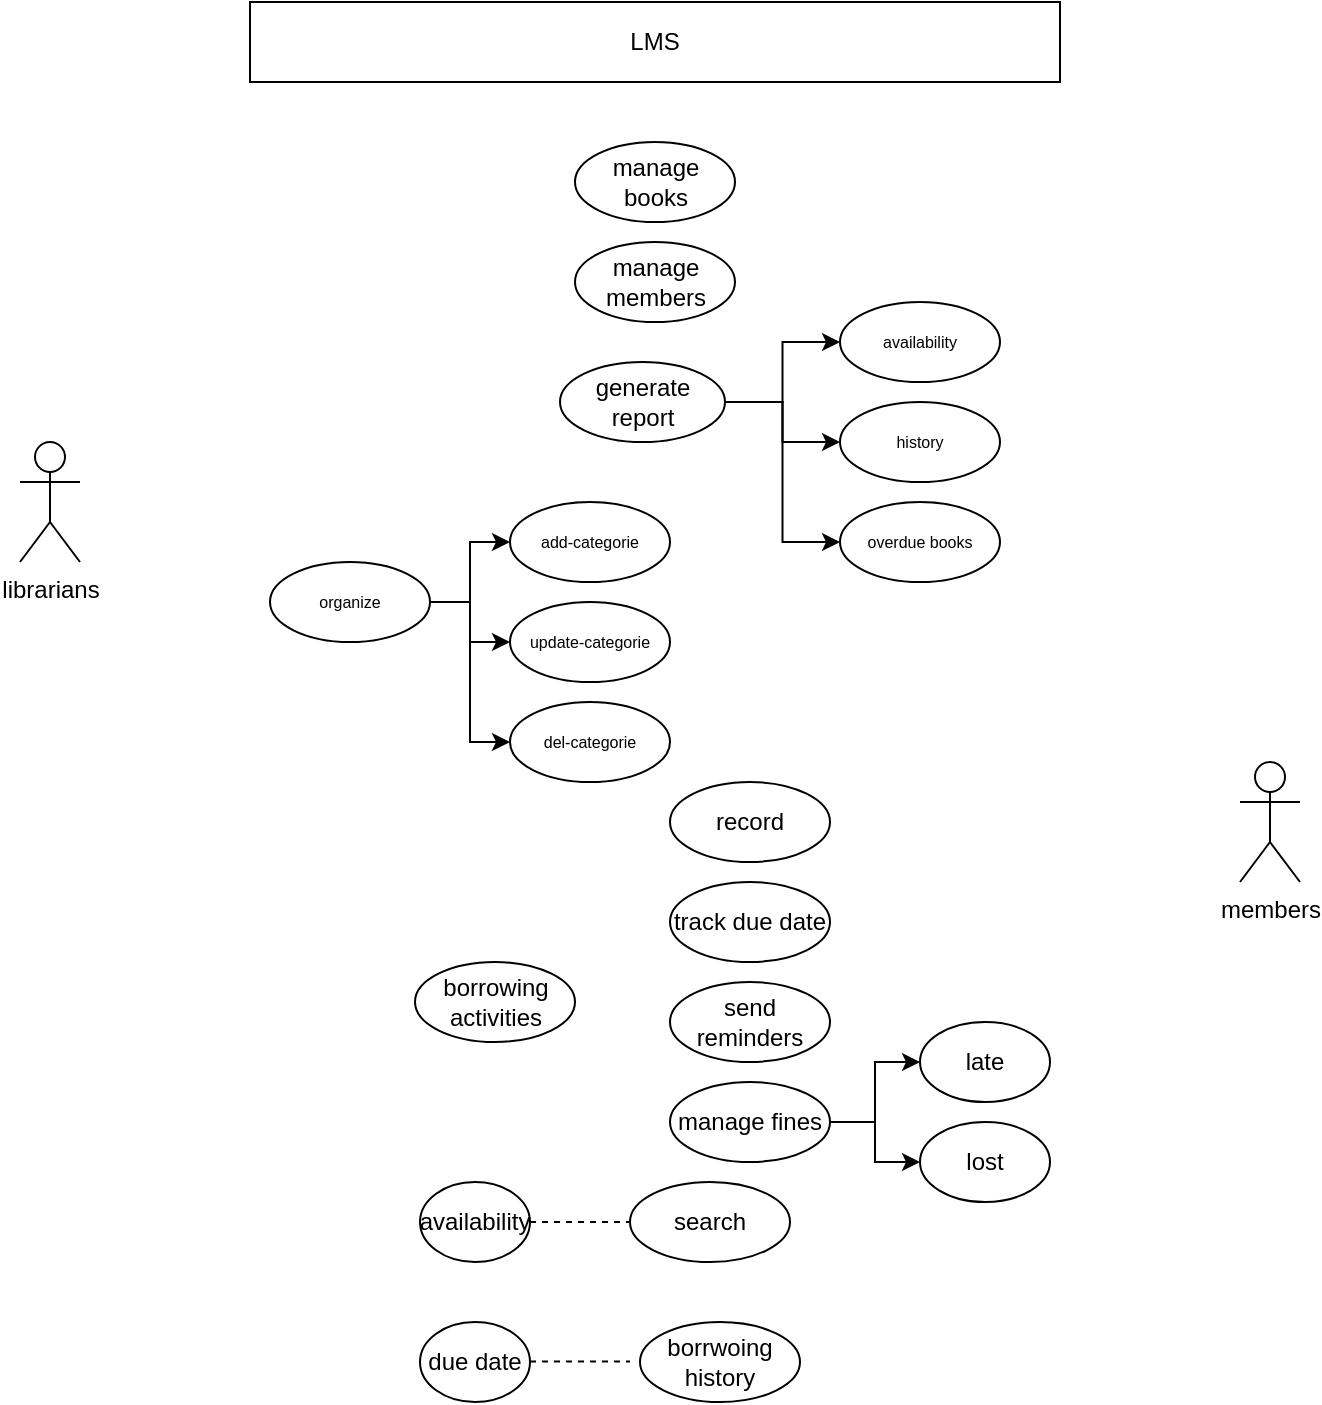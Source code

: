 <mxfile version="26.2.14">
  <diagram name="Page-1" id="yfPeq8xUbYLH6aEanU33">
    <mxGraphModel dx="1588" dy="844" grid="1" gridSize="10" guides="1" tooltips="1" connect="1" arrows="1" fold="1" page="1" pageScale="1" pageWidth="850" pageHeight="1100" math="0" shadow="0">
      <root>
        <mxCell id="0" />
        <mxCell id="1" parent="0" />
        <mxCell id="9b5Q7n7c7D9XhLn1eSOw-23" value="LMS" style="rounded=0;whiteSpace=wrap;html=1;" vertex="1" parent="1">
          <mxGeometry x="215" y="160" width="405" height="40" as="geometry" />
        </mxCell>
        <mxCell id="9b5Q7n7c7D9XhLn1eSOw-35" value="librarians" style="shape=umlActor;verticalLabelPosition=bottom;verticalAlign=top;html=1;outlineConnect=0;" vertex="1" parent="1">
          <mxGeometry x="100" y="380" width="30" height="60" as="geometry" />
        </mxCell>
        <mxCell id="9b5Q7n7c7D9XhLn1eSOw-36" value="manage books" style="ellipse;whiteSpace=wrap;html=1;" vertex="1" parent="1">
          <mxGeometry x="377.5" y="230" width="80" height="40" as="geometry" />
        </mxCell>
        <mxCell id="9b5Q7n7c7D9XhLn1eSOw-37" value="manage members" style="ellipse;whiteSpace=wrap;html=1;" vertex="1" parent="1">
          <mxGeometry x="377.5" y="280" width="80" height="40" as="geometry" />
        </mxCell>
        <mxCell id="9b5Q7n7c7D9XhLn1eSOw-64" style="edgeStyle=orthogonalEdgeStyle;rounded=0;orthogonalLoop=1;jettySize=auto;html=1;entryX=0;entryY=0.5;entryDx=0;entryDy=0;" edge="1" parent="1" source="9b5Q7n7c7D9XhLn1eSOw-38" target="9b5Q7n7c7D9XhLn1eSOw-61">
          <mxGeometry relative="1" as="geometry" />
        </mxCell>
        <mxCell id="9b5Q7n7c7D9XhLn1eSOw-65" style="edgeStyle=orthogonalEdgeStyle;rounded=0;orthogonalLoop=1;jettySize=auto;html=1;entryX=0;entryY=0.5;entryDx=0;entryDy=0;" edge="1" parent="1" source="9b5Q7n7c7D9XhLn1eSOw-38" target="9b5Q7n7c7D9XhLn1eSOw-62">
          <mxGeometry relative="1" as="geometry" />
        </mxCell>
        <mxCell id="9b5Q7n7c7D9XhLn1eSOw-66" style="edgeStyle=orthogonalEdgeStyle;rounded=0;orthogonalLoop=1;jettySize=auto;html=1;entryX=0;entryY=0.5;entryDx=0;entryDy=0;" edge="1" parent="1" source="9b5Q7n7c7D9XhLn1eSOw-38" target="9b5Q7n7c7D9XhLn1eSOw-63">
          <mxGeometry relative="1" as="geometry" />
        </mxCell>
        <mxCell id="9b5Q7n7c7D9XhLn1eSOw-38" value="generate report" style="ellipse;whiteSpace=wrap;html=1;" vertex="1" parent="1">
          <mxGeometry x="370" y="340" width="82.5" height="40" as="geometry" />
        </mxCell>
        <mxCell id="9b5Q7n7c7D9XhLn1eSOw-44" style="edgeStyle=orthogonalEdgeStyle;rounded=0;orthogonalLoop=1;jettySize=auto;html=1;exitX=1;exitY=0.5;exitDx=0;exitDy=0;entryX=0;entryY=0.5;entryDx=0;entryDy=0;fontSize=8;" edge="1" parent="1" source="9b5Q7n7c7D9XhLn1eSOw-39" target="9b5Q7n7c7D9XhLn1eSOw-40">
          <mxGeometry relative="1" as="geometry" />
        </mxCell>
        <mxCell id="9b5Q7n7c7D9XhLn1eSOw-45" style="edgeStyle=orthogonalEdgeStyle;rounded=0;orthogonalLoop=1;jettySize=auto;html=1;exitX=1;exitY=0.5;exitDx=0;exitDy=0;entryX=0;entryY=0.5;entryDx=0;entryDy=0;fontSize=8;" edge="1" parent="1" source="9b5Q7n7c7D9XhLn1eSOw-39" target="9b5Q7n7c7D9XhLn1eSOw-41">
          <mxGeometry relative="1" as="geometry" />
        </mxCell>
        <mxCell id="9b5Q7n7c7D9XhLn1eSOw-46" style="edgeStyle=orthogonalEdgeStyle;rounded=0;orthogonalLoop=1;jettySize=auto;html=1;exitX=1;exitY=0.5;exitDx=0;exitDy=0;entryX=0;entryY=0.5;entryDx=0;entryDy=0;fontSize=8;" edge="1" parent="1" source="9b5Q7n7c7D9XhLn1eSOw-39" target="9b5Q7n7c7D9XhLn1eSOw-42">
          <mxGeometry relative="1" as="geometry" />
        </mxCell>
        <mxCell id="9b5Q7n7c7D9XhLn1eSOw-39" value="organize" style="ellipse;whiteSpace=wrap;html=1;fontSize=8;" vertex="1" parent="1">
          <mxGeometry x="225" y="440" width="80" height="40" as="geometry" />
        </mxCell>
        <mxCell id="9b5Q7n7c7D9XhLn1eSOw-40" value="add-categorie" style="ellipse;whiteSpace=wrap;html=1;fontSize=8;" vertex="1" parent="1">
          <mxGeometry x="345" y="410" width="80" height="40" as="geometry" />
        </mxCell>
        <mxCell id="9b5Q7n7c7D9XhLn1eSOw-41" value="update-categorie" style="ellipse;whiteSpace=wrap;html=1;fontSize=8;" vertex="1" parent="1">
          <mxGeometry x="345" y="460" width="80" height="40" as="geometry" />
        </mxCell>
        <mxCell id="9b5Q7n7c7D9XhLn1eSOw-42" value="del-categorie" style="ellipse;whiteSpace=wrap;html=1;fontSize=8;" vertex="1" parent="1">
          <mxGeometry x="345" y="510" width="80" height="40" as="geometry" />
        </mxCell>
        <mxCell id="9b5Q7n7c7D9XhLn1eSOw-47" value="borrowing activities" style="ellipse;whiteSpace=wrap;html=1;" vertex="1" parent="1">
          <mxGeometry x="297.5" y="640" width="80" height="40" as="geometry" />
        </mxCell>
        <mxCell id="9b5Q7n7c7D9XhLn1eSOw-53" value="members" style="shape=umlActor;verticalLabelPosition=bottom;verticalAlign=top;html=1;outlineConnect=0;" vertex="1" parent="1">
          <mxGeometry x="710" y="540" width="30" height="60" as="geometry" />
        </mxCell>
        <mxCell id="9b5Q7n7c7D9XhLn1eSOw-54" value="search" style="ellipse;whiteSpace=wrap;html=1;" vertex="1" parent="1">
          <mxGeometry x="405" y="750" width="80" height="40" as="geometry" />
        </mxCell>
        <mxCell id="9b5Q7n7c7D9XhLn1eSOw-55" value="availability" style="ellipse;whiteSpace=wrap;html=1;" vertex="1" parent="1">
          <mxGeometry x="300" y="750" width="55" height="40" as="geometry" />
        </mxCell>
        <mxCell id="9b5Q7n7c7D9XhLn1eSOw-57" value="" style="endArrow=none;dashed=1;html=1;rounded=0;exitX=1;exitY=0.5;exitDx=0;exitDy=0;entryX=0;entryY=0.5;entryDx=0;entryDy=0;" edge="1" parent="1" source="9b5Q7n7c7D9XhLn1eSOw-55" target="9b5Q7n7c7D9XhLn1eSOw-54">
          <mxGeometry width="50" height="50" relative="1" as="geometry">
            <mxPoint x="395" y="800" as="sourcePoint" />
            <mxPoint x="445" y="750" as="targetPoint" />
          </mxGeometry>
        </mxCell>
        <mxCell id="9b5Q7n7c7D9XhLn1eSOw-58" value="borrwoing history" style="ellipse;whiteSpace=wrap;html=1;" vertex="1" parent="1">
          <mxGeometry x="410" y="820" width="80" height="40" as="geometry" />
        </mxCell>
        <mxCell id="9b5Q7n7c7D9XhLn1eSOw-59" value="" style="endArrow=none;dashed=1;html=1;rounded=0;exitX=1;exitY=0.5;exitDx=0;exitDy=0;entryX=0;entryY=0.5;entryDx=0;entryDy=0;" edge="1" parent="1">
          <mxGeometry width="50" height="50" relative="1" as="geometry">
            <mxPoint x="355" y="839.71" as="sourcePoint" />
            <mxPoint x="405" y="839.71" as="targetPoint" />
          </mxGeometry>
        </mxCell>
        <mxCell id="9b5Q7n7c7D9XhLn1eSOw-60" value="due date" style="ellipse;whiteSpace=wrap;html=1;" vertex="1" parent="1">
          <mxGeometry x="300" y="820" width="55" height="40" as="geometry" />
        </mxCell>
        <mxCell id="9b5Q7n7c7D9XhLn1eSOw-61" value="availability" style="ellipse;whiteSpace=wrap;html=1;fontSize=8;" vertex="1" parent="1">
          <mxGeometry x="510" y="310" width="80" height="40" as="geometry" />
        </mxCell>
        <mxCell id="9b5Q7n7c7D9XhLn1eSOw-62" value="history" style="ellipse;whiteSpace=wrap;html=1;fontSize=8;" vertex="1" parent="1">
          <mxGeometry x="510" y="360" width="80" height="40" as="geometry" />
        </mxCell>
        <mxCell id="9b5Q7n7c7D9XhLn1eSOw-63" value="overdue books" style="ellipse;whiteSpace=wrap;html=1;fontSize=8;" vertex="1" parent="1">
          <mxGeometry x="510" y="410" width="80" height="40" as="geometry" />
        </mxCell>
        <mxCell id="9b5Q7n7c7D9XhLn1eSOw-67" value="record" style="ellipse;whiteSpace=wrap;html=1;" vertex="1" parent="1">
          <mxGeometry x="425" y="550" width="80" height="40" as="geometry" />
        </mxCell>
        <mxCell id="9b5Q7n7c7D9XhLn1eSOw-68" value="track due date" style="ellipse;whiteSpace=wrap;html=1;" vertex="1" parent="1">
          <mxGeometry x="425" y="600" width="80" height="40" as="geometry" />
        </mxCell>
        <mxCell id="9b5Q7n7c7D9XhLn1eSOw-69" value="send reminders" style="ellipse;whiteSpace=wrap;html=1;" vertex="1" parent="1">
          <mxGeometry x="425" y="650" width="80" height="40" as="geometry" />
        </mxCell>
        <mxCell id="9b5Q7n7c7D9XhLn1eSOw-72" value="" style="edgeStyle=orthogonalEdgeStyle;rounded=0;orthogonalLoop=1;jettySize=auto;html=1;" edge="1" parent="1" source="9b5Q7n7c7D9XhLn1eSOw-70" target="9b5Q7n7c7D9XhLn1eSOw-71">
          <mxGeometry relative="1" as="geometry" />
        </mxCell>
        <mxCell id="9b5Q7n7c7D9XhLn1eSOw-75" style="edgeStyle=orthogonalEdgeStyle;rounded=0;orthogonalLoop=1;jettySize=auto;html=1;entryX=0;entryY=0.5;entryDx=0;entryDy=0;" edge="1" parent="1" source="9b5Q7n7c7D9XhLn1eSOw-70" target="9b5Q7n7c7D9XhLn1eSOw-74">
          <mxGeometry relative="1" as="geometry" />
        </mxCell>
        <mxCell id="9b5Q7n7c7D9XhLn1eSOw-70" value="manage fines" style="ellipse;whiteSpace=wrap;html=1;" vertex="1" parent="1">
          <mxGeometry x="425" y="700" width="80" height="40" as="geometry" />
        </mxCell>
        <mxCell id="9b5Q7n7c7D9XhLn1eSOw-71" value="late" style="ellipse;whiteSpace=wrap;html=1;" vertex="1" parent="1">
          <mxGeometry x="550" y="670" width="65" height="40" as="geometry" />
        </mxCell>
        <mxCell id="9b5Q7n7c7D9XhLn1eSOw-74" value="lost" style="ellipse;whiteSpace=wrap;html=1;" vertex="1" parent="1">
          <mxGeometry x="550" y="720" width="65" height="40" as="geometry" />
        </mxCell>
      </root>
    </mxGraphModel>
  </diagram>
</mxfile>
